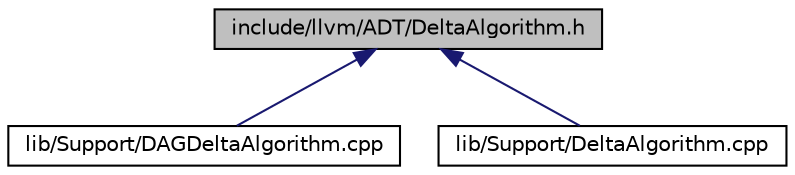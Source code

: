 digraph "include/llvm/ADT/DeltaAlgorithm.h"
{
 // LATEX_PDF_SIZE
  bgcolor="transparent";
  edge [fontname="Helvetica",fontsize="10",labelfontname="Helvetica",labelfontsize="10"];
  node [fontname="Helvetica",fontsize="10",shape=record];
  Node1 [label="include/llvm/ADT/DeltaAlgorithm.h",height=0.2,width=0.4,color="black", fillcolor="grey75", style="filled", fontcolor="black",tooltip=" "];
  Node1 -> Node2 [dir="back",color="midnightblue",fontsize="10",style="solid",fontname="Helvetica"];
  Node2 [label="lib/Support/DAGDeltaAlgorithm.cpp",height=0.2,width=0.4,color="black",URL="$DAGDeltaAlgorithm_8cpp.html",tooltip=" "];
  Node1 -> Node3 [dir="back",color="midnightblue",fontsize="10",style="solid",fontname="Helvetica"];
  Node3 [label="lib/Support/DeltaAlgorithm.cpp",height=0.2,width=0.4,color="black",URL="$DeltaAlgorithm_8cpp.html",tooltip=" "];
}
